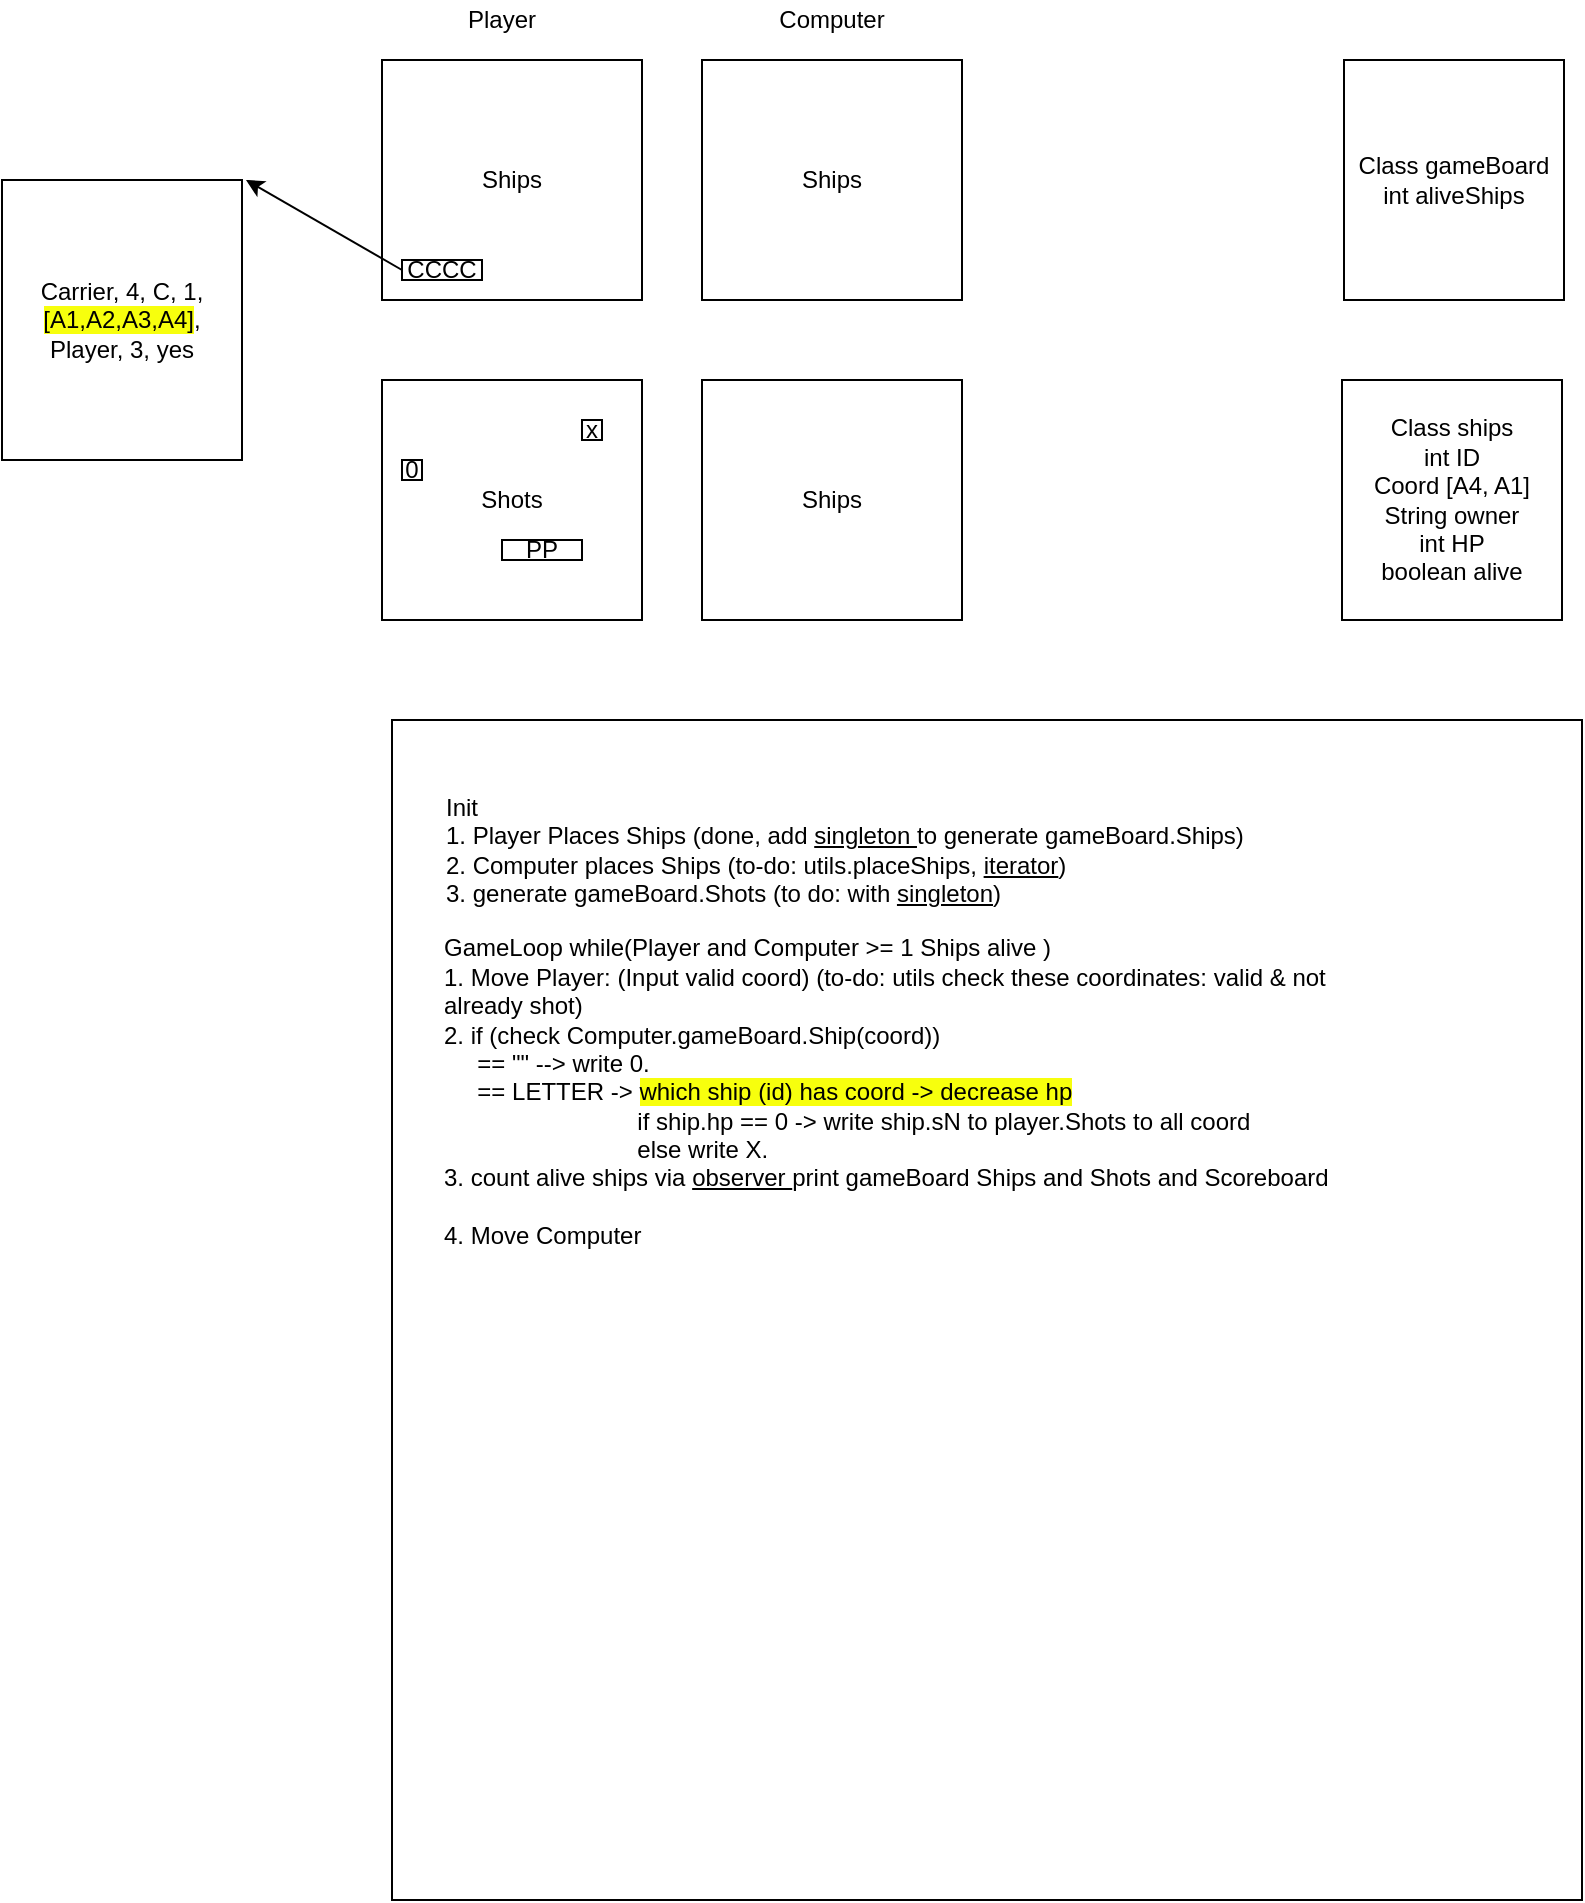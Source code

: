 <mxfile version="13.7.3" type="device"><diagram id="mVKEZ7HiTL3VwNRnWWhP" name="Seite-1"><mxGraphModel dx="1071" dy="470" grid="1" gridSize="10" guides="1" tooltips="1" connect="1" arrows="1" fold="1" page="1" pageScale="1" pageWidth="827" pageHeight="1169" math="0" shadow="0"><root><mxCell id="0"/><mxCell id="1" parent="0"/><mxCell id="DvBSwQ_ec_kYC4eBWVUi-1" value="Ships" style="rounded=0;whiteSpace=wrap;html=1;" vertex="1" parent="1"><mxGeometry x="220" y="60" width="130" height="120" as="geometry"/></mxCell><mxCell id="DvBSwQ_ec_kYC4eBWVUi-2" value="Shots" style="rounded=0;whiteSpace=wrap;html=1;" vertex="1" parent="1"><mxGeometry x="220" y="220" width="130" height="120" as="geometry"/></mxCell><mxCell id="DvBSwQ_ec_kYC4eBWVUi-3" value="Ships" style="rounded=0;whiteSpace=wrap;html=1;" vertex="1" parent="1"><mxGeometry x="380" y="60" width="130" height="120" as="geometry"/></mxCell><mxCell id="DvBSwQ_ec_kYC4eBWVUi-4" value="Ships" style="rounded=0;whiteSpace=wrap;html=1;" vertex="1" parent="1"><mxGeometry x="380" y="220" width="130" height="120" as="geometry"/></mxCell><mxCell id="DvBSwQ_ec_kYC4eBWVUi-5" value="Player" style="text;html=1;strokeColor=none;fillColor=none;align=center;verticalAlign=middle;whiteSpace=wrap;rounded=0;" vertex="1" parent="1"><mxGeometry x="260" y="30" width="40" height="20" as="geometry"/></mxCell><mxCell id="DvBSwQ_ec_kYC4eBWVUi-7" value="Computer" style="text;html=1;strokeColor=none;fillColor=none;align=center;verticalAlign=middle;whiteSpace=wrap;rounded=0;" vertex="1" parent="1"><mxGeometry x="425" y="30" width="40" height="20" as="geometry"/></mxCell><mxCell id="DvBSwQ_ec_kYC4eBWVUi-8" value="Class gameBoard&lt;br&gt;int aliveShips" style="rounded=0;whiteSpace=wrap;html=1;" vertex="1" parent="1"><mxGeometry x="701" y="60" width="110" height="120" as="geometry"/></mxCell><mxCell id="DvBSwQ_ec_kYC4eBWVUi-9" value="Class ships&lt;br&gt;int ID&lt;br&gt;Coord [A4, A1]&lt;br&gt;String owner&lt;br&gt;int HP&lt;br&gt;boolean alive" style="rounded=0;whiteSpace=wrap;html=1;" vertex="1" parent="1"><mxGeometry x="700" y="220" width="110" height="120" as="geometry"/></mxCell><mxCell id="DvBSwQ_ec_kYC4eBWVUi-11" value="" style="rounded=0;whiteSpace=wrap;html=1;" vertex="1" parent="1"><mxGeometry x="225" y="390" width="595" height="590" as="geometry"/></mxCell><mxCell id="DvBSwQ_ec_kYC4eBWVUi-12" value="CCCC" style="rounded=0;whiteSpace=wrap;html=1;" vertex="1" parent="1"><mxGeometry x="230" y="160" width="40" height="10" as="geometry"/></mxCell><mxCell id="DvBSwQ_ec_kYC4eBWVUi-13" value="x" style="rounded=0;whiteSpace=wrap;html=1;" vertex="1" parent="1"><mxGeometry x="320" y="240" width="10" height="10" as="geometry"/></mxCell><mxCell id="DvBSwQ_ec_kYC4eBWVUi-15" value="0" style="rounded=0;whiteSpace=wrap;html=1;" vertex="1" parent="1"><mxGeometry x="230" y="260" width="10" height="10" as="geometry"/></mxCell><mxCell id="DvBSwQ_ec_kYC4eBWVUi-17" value="PP" style="rounded=0;whiteSpace=wrap;html=1;" vertex="1" parent="1"><mxGeometry x="280" y="300" width="40" height="10" as="geometry"/></mxCell><mxCell id="DvBSwQ_ec_kYC4eBWVUi-18" value="" style="endArrow=classic;html=1;exitX=0;exitY=0.5;exitDx=0;exitDy=0;" edge="1" parent="1" source="DvBSwQ_ec_kYC4eBWVUi-12"><mxGeometry width="50" height="50" relative="1" as="geometry"><mxPoint x="420" y="260" as="sourcePoint"/><mxPoint x="152" y="120" as="targetPoint"/></mxGeometry></mxCell><mxCell id="DvBSwQ_ec_kYC4eBWVUi-19" value="Carrier, 4, C, 1,&lt;span style=&quot;background-color: rgb(247 , 255 , 13)&quot;&gt;[A1,A2,A3,A4]&lt;/span&gt;, Player, 3, yes" style="rounded=0;whiteSpace=wrap;html=1;" vertex="1" parent="1"><mxGeometry x="30" y="120" width="120" height="140" as="geometry"/></mxCell><mxCell id="DvBSwQ_ec_kYC4eBWVUi-20" value="Init&lt;br&gt;1. Player Places Ships (done, add &lt;u&gt;singleton &lt;/u&gt;to generate gameBoard.Ships)&lt;br&gt;2. Computer places Ships (to-do: utils.placeShips, &lt;u&gt;iterator&lt;/u&gt;)&lt;br&gt;3. generate gameBoard.Shots (to do: with &lt;u&gt;singleton&lt;/u&gt;)" style="text;html=1;strokeColor=none;fillColor=none;align=left;verticalAlign=middle;whiteSpace=wrap;rounded=0;" vertex="1" parent="1"><mxGeometry x="250" y="410" width="460" height="90" as="geometry"/></mxCell><mxCell id="DvBSwQ_ec_kYC4eBWVUi-21" value="GameLoop while(Player and Computer &amp;gt;= 1 Ships alive )&lt;br&gt;1. Move Player: (Input valid coord) (to-do: utils check these coordinates: valid &amp;amp; not already shot)&lt;br&gt;2. if (check Computer.gameBoard.Ship(coord))&lt;br&gt;&amp;nbsp; &amp;nbsp; &amp;nbsp;== &quot;&quot; --&amp;gt; write 0.&lt;br&gt;&amp;nbsp; &amp;nbsp; &amp;nbsp;== LETTER -&amp;gt; &lt;span style=&quot;background-color: rgb(247 , 255 , 13)&quot;&gt;which ship (id) has coord -&amp;gt; decrease hp&lt;br&gt;&lt;/span&gt;&amp;nbsp; &amp;nbsp; &amp;nbsp; &amp;nbsp; &amp;nbsp; &amp;nbsp; &amp;nbsp; &amp;nbsp; &amp;nbsp; &amp;nbsp; &amp;nbsp; &amp;nbsp; &amp;nbsp; &amp;nbsp; &amp;nbsp;if ship.hp == 0 -&amp;gt; write ship.sN to player.Shots to all coord&lt;br&gt;&amp;nbsp; &amp;nbsp; &amp;nbsp; &amp;nbsp; &amp;nbsp; &amp;nbsp; &amp;nbsp; &amp;nbsp; &amp;nbsp; &amp;nbsp; &amp;nbsp; &amp;nbsp; &amp;nbsp; &amp;nbsp; &amp;nbsp;else write X.&lt;br&gt;3. count alive ships via &lt;u&gt;observer &lt;/u&gt;print gameBoard Ships and Shots and Scoreboard&lt;br&gt;&lt;br&gt;4. Move Computer" style="text;html=1;strokeColor=none;fillColor=none;align=left;verticalAlign=middle;whiteSpace=wrap;rounded=0;" vertex="1" parent="1"><mxGeometry x="249" y="531" width="460" height="90" as="geometry"/></mxCell></root></mxGraphModel></diagram></mxfile>